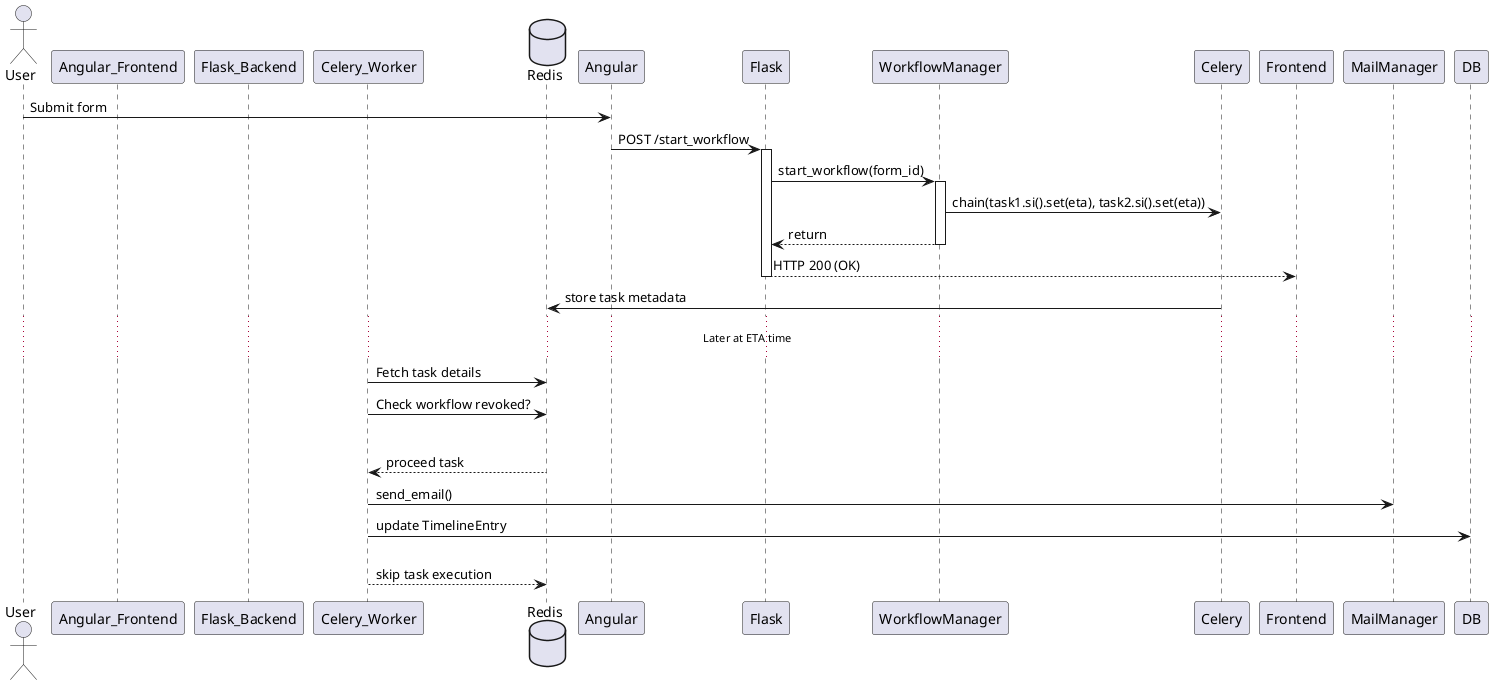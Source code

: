 @startuml
actor User
participant Angular_Frontend
participant Flask_Backend
participant Celery_Worker
database Redis

User -> Angular : Submit form
Angular -> Flask : POST /start_workflow
activate Flask
Flask -> WorkflowManager: start_workflow(form_id)
activate WorkflowManager
WorkflowManager -> Celery : chain(task1.si().set(eta), task2.si().set(eta))
WorkflowManager --> Flask : return
deactivate WorkflowManager
Flask --> Frontend: HTTP 200 (OK)
deactivate Flask

Celery -> Redis : store task metadata
deactivate Flask

... Later at ETA time ...
Celery_Worker -> Redis : Fetch task details
Celery_Worker -> Redis: Check workflow revoked?
alt Workflow not revoked
    Redis --> Celery_Worker : proceed task
    Celery_Worker -> MailManager : send_email()
    Celery_Worker -> DB : update TimelineEntry
else Workflow revoked
    Celery_Worker --> Redis : skip task execution
@enduml

